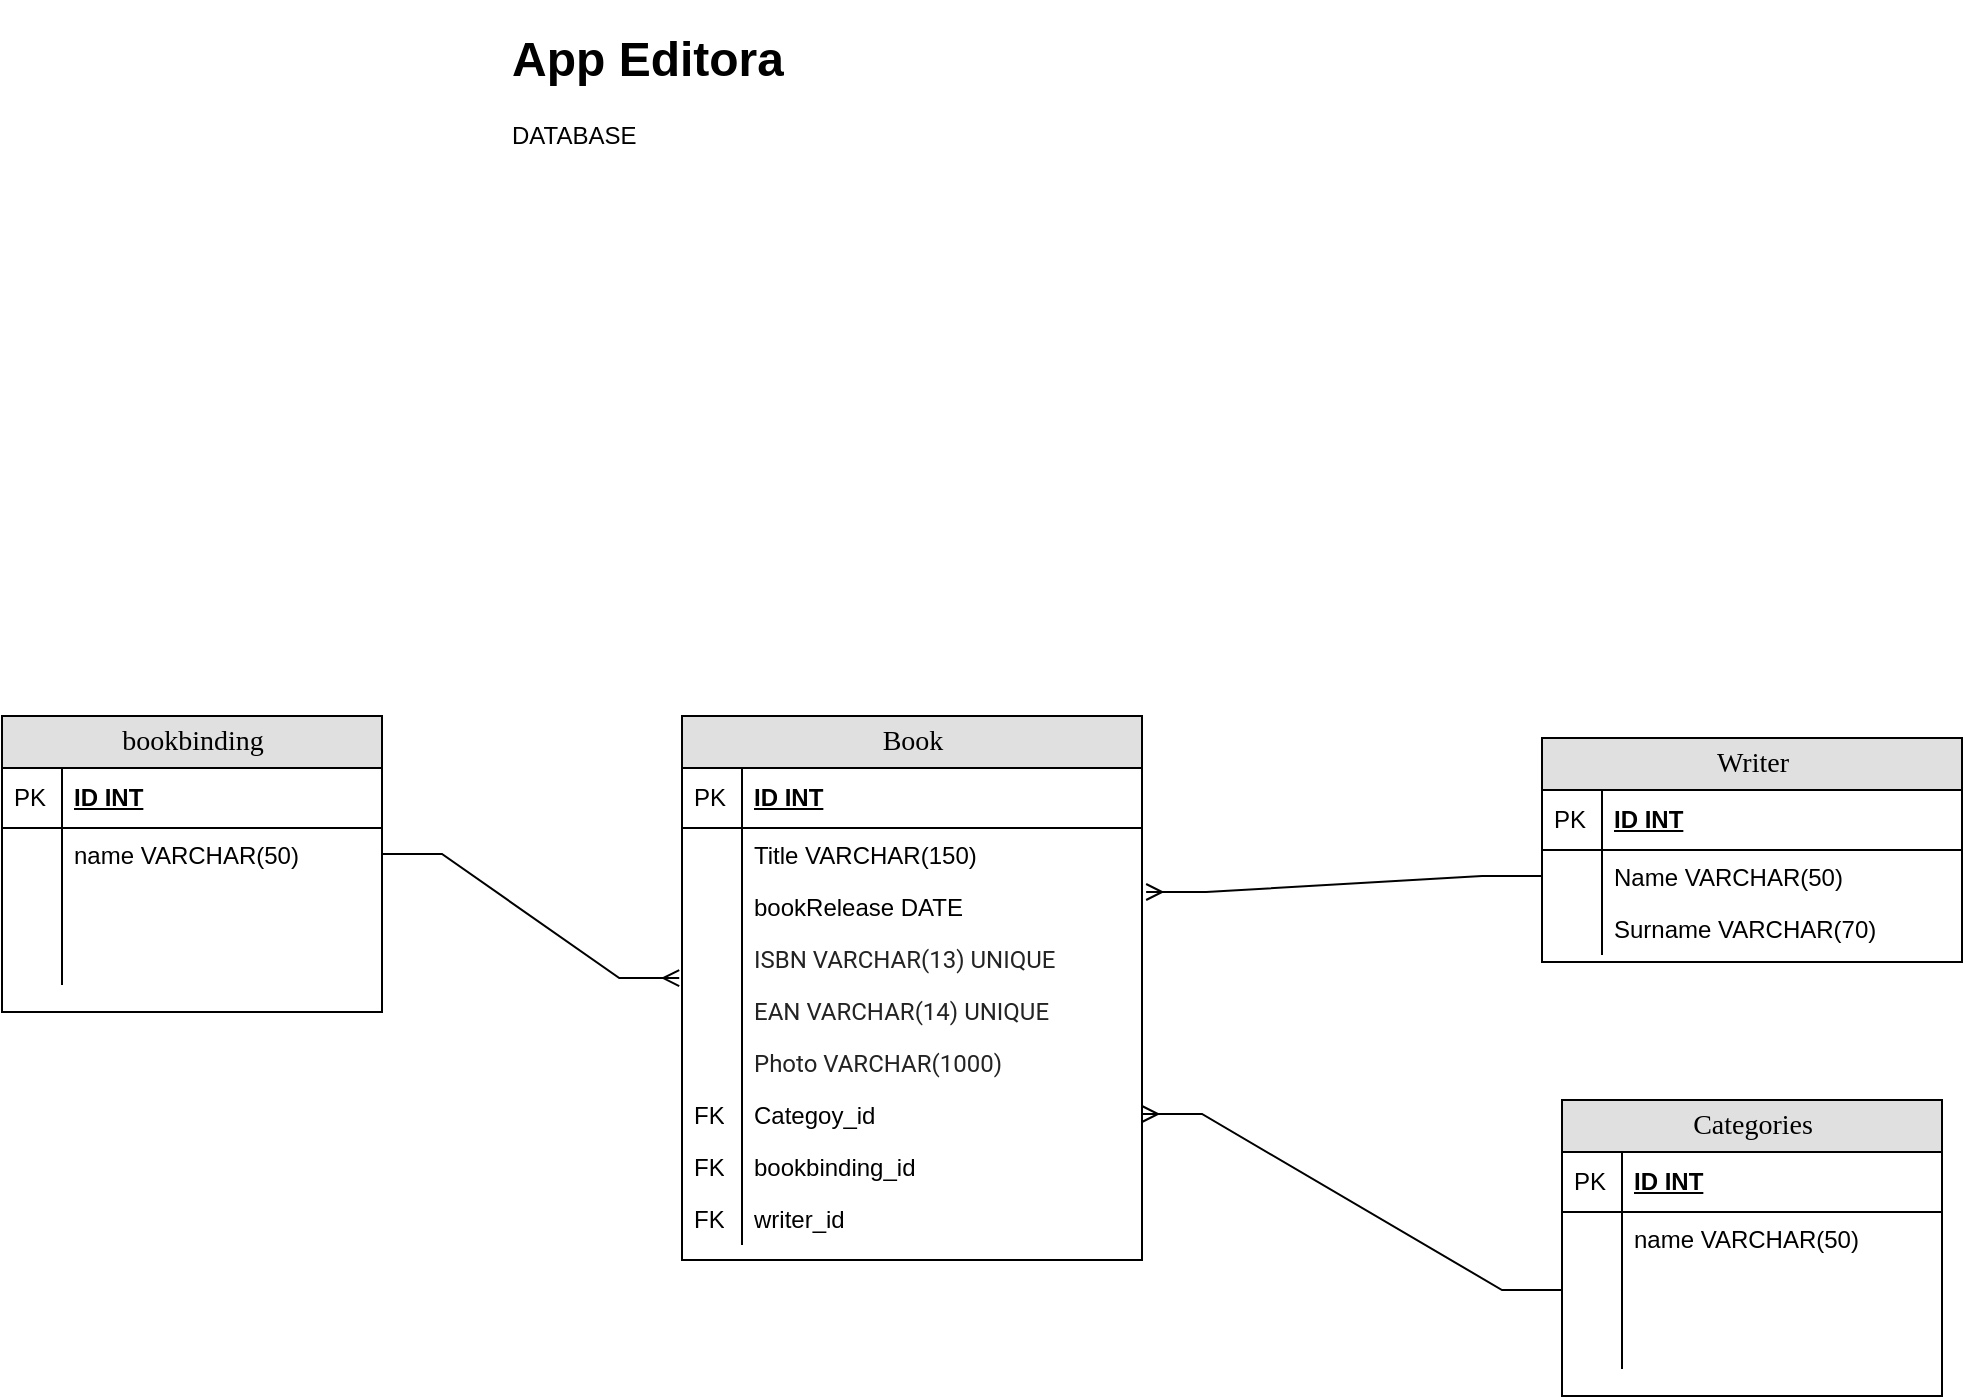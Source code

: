 <mxfile version="15.7.4" type="github">
  <diagram name="Page-1" id="e56a1550-8fbb-45ad-956c-1786394a9013">
    <mxGraphModel dx="2762" dy="800" grid="1" gridSize="10" guides="1" tooltips="1" connect="1" arrows="1" fold="1" page="1" pageScale="1" pageWidth="1100" pageHeight="850" background="none" math="0" shadow="0">
      <root>
        <mxCell id="0" />
        <mxCell id="1" parent="0" />
        <mxCell id="2e49270ec7c68f3f-8" value="Writer" style="swimlane;html=1;fontStyle=0;childLayout=stackLayout;horizontal=1;startSize=26;fillColor=#e0e0e0;horizontalStack=0;resizeParent=1;resizeLast=0;collapsible=1;marginBottom=0;swimlaneFillColor=#ffffff;align=center;rounded=0;shadow=0;comic=0;labelBackgroundColor=none;strokeWidth=1;fontFamily=Verdana;fontSize=14;swimlaneLine=1;" parent="1" vertex="1">
          <mxGeometry x="700" y="369" width="210" height="112" as="geometry" />
        </mxCell>
        <mxCell id="2e49270ec7c68f3f-9" value="ID INT" style="shape=partialRectangle;top=0;left=0;right=0;bottom=1;html=1;align=left;verticalAlign=middle;fillColor=none;spacingLeft=34;spacingRight=4;whiteSpace=wrap;overflow=hidden;rotatable=0;points=[[0,0.5],[1,0.5]];portConstraint=eastwest;dropTarget=0;fontStyle=5;" parent="2e49270ec7c68f3f-8" vertex="1">
          <mxGeometry y="26" width="210" height="30" as="geometry" />
        </mxCell>
        <mxCell id="2e49270ec7c68f3f-10" value="PK" style="shape=partialRectangle;top=0;left=0;bottom=0;html=1;fillColor=none;align=left;verticalAlign=middle;spacingLeft=4;spacingRight=4;whiteSpace=wrap;overflow=hidden;rotatable=0;points=[];portConstraint=eastwest;part=1;" parent="2e49270ec7c68f3f-9" vertex="1" connectable="0">
          <mxGeometry width="30" height="30" as="geometry" />
        </mxCell>
        <mxCell id="2e49270ec7c68f3f-11" value="Name VARCHAR(50)" style="shape=partialRectangle;top=0;left=0;right=0;bottom=0;html=1;align=left;verticalAlign=top;fillColor=none;spacingLeft=34;spacingRight=4;whiteSpace=wrap;overflow=hidden;rotatable=0;points=[[0,0.5],[1,0.5]];portConstraint=eastwest;dropTarget=0;" parent="2e49270ec7c68f3f-8" vertex="1">
          <mxGeometry y="56" width="210" height="26" as="geometry" />
        </mxCell>
        <mxCell id="2e49270ec7c68f3f-12" value="" style="shape=partialRectangle;top=0;left=0;bottom=0;html=1;fillColor=none;align=left;verticalAlign=top;spacingLeft=4;spacingRight=4;whiteSpace=wrap;overflow=hidden;rotatable=0;points=[];portConstraint=eastwest;part=1;" parent="2e49270ec7c68f3f-11" vertex="1" connectable="0">
          <mxGeometry width="30" height="26" as="geometry" />
        </mxCell>
        <mxCell id="2e49270ec7c68f3f-13" value="Surname VARCHAR(70)" style="shape=partialRectangle;top=0;left=0;right=0;bottom=0;html=1;align=left;verticalAlign=top;fillColor=none;spacingLeft=34;spacingRight=4;whiteSpace=wrap;overflow=hidden;rotatable=0;points=[[0,0.5],[1,0.5]];portConstraint=eastwest;dropTarget=0;" parent="2e49270ec7c68f3f-8" vertex="1">
          <mxGeometry y="82" width="210" height="26" as="geometry" />
        </mxCell>
        <mxCell id="2e49270ec7c68f3f-14" value="" style="shape=partialRectangle;top=0;left=0;bottom=0;html=1;fillColor=none;align=left;verticalAlign=top;spacingLeft=4;spacingRight=4;whiteSpace=wrap;overflow=hidden;rotatable=0;points=[];portConstraint=eastwest;part=1;" parent="2e49270ec7c68f3f-13" vertex="1" connectable="0">
          <mxGeometry width="30" height="26" as="geometry" />
        </mxCell>
        <mxCell id="2e49270ec7c68f3f-80" value="Book" style="swimlane;html=1;fontStyle=0;childLayout=stackLayout;horizontal=1;startSize=26;fillColor=#e0e0e0;horizontalStack=0;resizeParent=1;resizeLast=0;collapsible=1;marginBottom=0;swimlaneFillColor=#ffffff;align=center;rounded=0;shadow=0;comic=0;labelBackgroundColor=none;strokeWidth=1;fontFamily=Verdana;fontSize=14" parent="1" vertex="1">
          <mxGeometry x="270" y="358" width="230" height="272" as="geometry" />
        </mxCell>
        <mxCell id="2e49270ec7c68f3f-81" value="ID INT" style="shape=partialRectangle;top=0;left=0;right=0;bottom=1;html=1;align=left;verticalAlign=middle;fillColor=none;spacingLeft=34;spacingRight=4;whiteSpace=wrap;overflow=hidden;rotatable=0;points=[[0,0.5],[1,0.5]];portConstraint=eastwest;dropTarget=0;fontStyle=5;" parent="2e49270ec7c68f3f-80" vertex="1">
          <mxGeometry y="26" width="230" height="30" as="geometry" />
        </mxCell>
        <mxCell id="2e49270ec7c68f3f-82" value="PK" style="shape=partialRectangle;top=0;left=0;bottom=0;html=1;fillColor=none;align=left;verticalAlign=middle;spacingLeft=4;spacingRight=4;whiteSpace=wrap;overflow=hidden;rotatable=0;points=[];portConstraint=eastwest;part=1;" parent="2e49270ec7c68f3f-81" vertex="1" connectable="0">
          <mxGeometry width="30" height="30" as="geometry" />
        </mxCell>
        <mxCell id="2e49270ec7c68f3f-83" value="Title VARCHAR(150)&amp;nbsp;" style="shape=partialRectangle;top=0;left=0;right=0;bottom=0;html=1;align=left;verticalAlign=top;fillColor=none;spacingLeft=34;spacingRight=4;whiteSpace=wrap;overflow=hidden;rotatable=0;points=[[0,0.5],[1,0.5]];portConstraint=eastwest;dropTarget=0;" parent="2e49270ec7c68f3f-80" vertex="1">
          <mxGeometry y="56" width="230" height="26" as="geometry" />
        </mxCell>
        <mxCell id="2e49270ec7c68f3f-84" value="" style="shape=partialRectangle;top=0;left=0;bottom=0;html=1;fillColor=none;align=left;verticalAlign=top;spacingLeft=4;spacingRight=4;whiteSpace=wrap;overflow=hidden;rotatable=0;points=[];portConstraint=eastwest;part=1;" parent="2e49270ec7c68f3f-83" vertex="1" connectable="0">
          <mxGeometry width="30" height="26" as="geometry" />
        </mxCell>
        <mxCell id="2e49270ec7c68f3f-85" value="bookRelease DATE&amp;nbsp;" style="shape=partialRectangle;top=0;left=0;right=0;bottom=0;html=1;align=left;verticalAlign=top;fillColor=none;spacingLeft=34;spacingRight=4;whiteSpace=wrap;overflow=hidden;rotatable=0;points=[[0,0.5],[1,0.5]];portConstraint=eastwest;dropTarget=0;" parent="2e49270ec7c68f3f-80" vertex="1">
          <mxGeometry y="82" width="230" height="26" as="geometry" />
        </mxCell>
        <mxCell id="2e49270ec7c68f3f-86" value="" style="shape=partialRectangle;top=0;left=0;bottom=0;html=1;fillColor=none;align=left;verticalAlign=top;spacingLeft=4;spacingRight=4;whiteSpace=wrap;overflow=hidden;rotatable=0;points=[];portConstraint=eastwest;part=1;" parent="2e49270ec7c68f3f-85" vertex="1" connectable="0">
          <mxGeometry width="30" height="26" as="geometry" />
        </mxCell>
        <mxCell id="2e49270ec7c68f3f-87" value="&lt;span style=&quot;color: rgb(35 , 35 , 35) ; font-family: &amp;#34;roboto&amp;#34; , &amp;#34;arial&amp;#34; , &amp;#34;helvetica&amp;#34; , &amp;#34;tahoma&amp;#34; , sans-serif ; background-color: rgb(255 , 255 , 255)&quot;&gt;&lt;font style=&quot;font-size: 12px&quot;&gt;ISBN VARCHAR(13) UNIQUE&lt;/font&gt;&lt;/span&gt;" style="shape=partialRectangle;top=0;left=0;right=0;bottom=0;html=1;align=left;verticalAlign=top;fillColor=none;spacingLeft=34;spacingRight=4;whiteSpace=wrap;overflow=hidden;rotatable=0;points=[[0,0.5],[1,0.5]];portConstraint=eastwest;dropTarget=0;" parent="2e49270ec7c68f3f-80" vertex="1">
          <mxGeometry y="108" width="230" height="26" as="geometry" />
        </mxCell>
        <mxCell id="2e49270ec7c68f3f-88" value="" style="shape=partialRectangle;top=0;left=0;bottom=0;html=1;fillColor=none;align=left;verticalAlign=top;spacingLeft=4;spacingRight=4;whiteSpace=wrap;overflow=hidden;rotatable=0;points=[];portConstraint=eastwest;part=1;" parent="2e49270ec7c68f3f-87" vertex="1" connectable="0">
          <mxGeometry width="30" height="26" as="geometry" />
        </mxCell>
        <mxCell id="FaLOMFIJJjaE908YdFNE-4" value="&lt;font style=&quot;font-size: 12px&quot;&gt;&lt;span style=&quot;color: rgb(35 , 35 , 35) ; font-family: &amp;#34;roboto&amp;#34; , &amp;#34;arial&amp;#34; , &amp;#34;helvetica&amp;#34; , &amp;#34;tahoma&amp;#34; , sans-serif ; background-color: rgb(255 , 255 , 255)&quot;&gt;EAN&lt;/span&gt;&lt;span style=&quot;color: rgb(35 , 35 , 35) ; font-family: &amp;#34;roboto&amp;#34; , &amp;#34;arial&amp;#34; , &amp;#34;helvetica&amp;#34; , &amp;#34;tahoma&amp;#34; , sans-serif ; background-color: rgb(255 , 255 , 255)&quot;&gt;&lt;font&gt;&amp;nbsp;VARCHAR(14) UNIQUE&lt;/font&gt;&lt;/span&gt;&lt;/font&gt;" style="shape=partialRectangle;top=0;left=0;right=0;bottom=0;html=1;align=left;verticalAlign=top;fillColor=none;spacingLeft=34;spacingRight=4;whiteSpace=wrap;overflow=hidden;rotatable=0;points=[[0,0.5],[1,0.5]];portConstraint=eastwest;dropTarget=0;" parent="2e49270ec7c68f3f-80" vertex="1">
          <mxGeometry y="134" width="230" height="26" as="geometry" />
        </mxCell>
        <mxCell id="FaLOMFIJJjaE908YdFNE-5" value="" style="shape=partialRectangle;top=0;left=0;bottom=0;html=1;fillColor=none;align=left;verticalAlign=top;spacingLeft=4;spacingRight=4;whiteSpace=wrap;overflow=hidden;rotatable=0;points=[];portConstraint=eastwest;part=1;" parent="FaLOMFIJJjaE908YdFNE-4" vertex="1" connectable="0">
          <mxGeometry width="30" height="26" as="geometry" />
        </mxCell>
        <mxCell id="OXHDQMU1_pSAc3dsbfVX-1" value="&lt;font style=&quot;font-size: 12px&quot;&gt;&lt;span style=&quot;color: rgb(35 , 35 , 35) ; font-family: &amp;#34;roboto&amp;#34; , &amp;#34;arial&amp;#34; , &amp;#34;helvetica&amp;#34; , &amp;#34;tahoma&amp;#34; , sans-serif ; background-color: rgb(255 , 255 , 255)&quot;&gt;&lt;font&gt;Photo VARCHAR(1000)&lt;/font&gt;&lt;/span&gt;&lt;/font&gt;" style="shape=partialRectangle;top=0;left=0;right=0;bottom=0;html=1;align=left;verticalAlign=top;fillColor=none;spacingLeft=34;spacingRight=4;whiteSpace=wrap;overflow=hidden;rotatable=0;points=[[0,0.5],[1,0.5]];portConstraint=eastwest;dropTarget=0;" parent="2e49270ec7c68f3f-80" vertex="1">
          <mxGeometry y="160" width="230" height="26" as="geometry" />
        </mxCell>
        <mxCell id="OXHDQMU1_pSAc3dsbfVX-2" value="" style="shape=partialRectangle;top=0;left=0;bottom=0;html=1;fillColor=none;align=left;verticalAlign=top;spacingLeft=4;spacingRight=4;whiteSpace=wrap;overflow=hidden;rotatable=0;points=[];portConstraint=eastwest;part=1;" parent="OXHDQMU1_pSAc3dsbfVX-1" vertex="1" connectable="0">
          <mxGeometry width="30" height="26" as="geometry" />
        </mxCell>
        <mxCell id="DGixbvPnQqM_ORvgEk9V-3" value="Categoy_id" style="shape=partialRectangle;top=0;left=0;right=0;bottom=0;html=1;align=left;verticalAlign=top;fillColor=none;spacingLeft=34;spacingRight=4;whiteSpace=wrap;overflow=hidden;rotatable=0;points=[[0,0.5],[1,0.5]];portConstraint=eastwest;dropTarget=0;" parent="2e49270ec7c68f3f-80" vertex="1">
          <mxGeometry y="186" width="230" height="26" as="geometry" />
        </mxCell>
        <mxCell id="DGixbvPnQqM_ORvgEk9V-4" value="FK" style="shape=partialRectangle;top=0;left=0;bottom=0;html=1;fillColor=none;align=left;verticalAlign=top;spacingLeft=4;spacingRight=4;whiteSpace=wrap;overflow=hidden;rotatable=0;points=[];portConstraint=eastwest;part=1;" parent="DGixbvPnQqM_ORvgEk9V-3" vertex="1" connectable="0">
          <mxGeometry width="30" height="26" as="geometry" />
        </mxCell>
        <mxCell id="DGixbvPnQqM_ORvgEk9V-5" value="bookbinding_id" style="shape=partialRectangle;top=0;left=0;right=0;bottom=0;html=1;align=left;verticalAlign=top;fillColor=none;spacingLeft=34;spacingRight=4;whiteSpace=wrap;overflow=hidden;rotatable=0;points=[[0,0.5],[1,0.5]];portConstraint=eastwest;dropTarget=0;" parent="2e49270ec7c68f3f-80" vertex="1">
          <mxGeometry y="212" width="230" height="26" as="geometry" />
        </mxCell>
        <mxCell id="DGixbvPnQqM_ORvgEk9V-6" value="FK" style="shape=partialRectangle;top=0;left=0;bottom=0;html=1;fillColor=none;align=left;verticalAlign=top;spacingLeft=4;spacingRight=4;whiteSpace=wrap;overflow=hidden;rotatable=0;points=[];portConstraint=eastwest;part=1;" parent="DGixbvPnQqM_ORvgEk9V-5" vertex="1" connectable="0">
          <mxGeometry width="30" height="26" as="geometry" />
        </mxCell>
        <mxCell id="qJ-PCIRyK5sY9SrySwPr-3" value="writer_id" style="shape=partialRectangle;top=0;left=0;right=0;bottom=0;html=1;align=left;verticalAlign=top;fillColor=none;spacingLeft=34;spacingRight=4;whiteSpace=wrap;overflow=hidden;rotatable=0;points=[[0,0.5],[1,0.5]];portConstraint=eastwest;dropTarget=0;" parent="2e49270ec7c68f3f-80" vertex="1">
          <mxGeometry y="238" width="230" height="26" as="geometry" />
        </mxCell>
        <mxCell id="qJ-PCIRyK5sY9SrySwPr-4" value="FK" style="shape=partialRectangle;top=0;left=0;bottom=0;html=1;fillColor=none;align=left;verticalAlign=top;spacingLeft=4;spacingRight=4;whiteSpace=wrap;overflow=hidden;rotatable=0;points=[];portConstraint=eastwest;part=1;" parent="qJ-PCIRyK5sY9SrySwPr-3" vertex="1" connectable="0">
          <mxGeometry width="30" height="26" as="geometry" />
        </mxCell>
        <mxCell id="C3ZV9EmXTIMiQwZTSt---1" value="&lt;h1&gt;App Editora&lt;/h1&gt;&lt;p&gt;DATABASE&lt;/p&gt;" style="text;html=1;strokeColor=none;fillColor=none;spacing=5;spacingTop=-20;whiteSpace=wrap;overflow=hidden;rounded=0;" parent="1" vertex="1">
          <mxGeometry x="180" y="10" width="650" height="120" as="geometry" />
        </mxCell>
        <mxCell id="FaLOMFIJJjaE908YdFNE-6" value="bookbinding" style="swimlane;html=1;fontStyle=0;childLayout=stackLayout;horizontal=1;startSize=26;fillColor=#e0e0e0;horizontalStack=0;resizeParent=1;resizeLast=0;collapsible=1;marginBottom=0;swimlaneFillColor=#ffffff;align=center;rounded=0;shadow=0;comic=0;labelBackgroundColor=none;strokeWidth=1;fontFamily=Verdana;fontSize=14;swimlaneLine=1;" parent="1" vertex="1">
          <mxGeometry x="-70" y="358" width="190" height="148" as="geometry" />
        </mxCell>
        <mxCell id="FaLOMFIJJjaE908YdFNE-7" value="ID INT" style="shape=partialRectangle;top=0;left=0;right=0;bottom=1;html=1;align=left;verticalAlign=middle;fillColor=none;spacingLeft=34;spacingRight=4;whiteSpace=wrap;overflow=hidden;rotatable=0;points=[[0,0.5],[1,0.5]];portConstraint=eastwest;dropTarget=0;fontStyle=5;" parent="FaLOMFIJJjaE908YdFNE-6" vertex="1">
          <mxGeometry y="26" width="190" height="30" as="geometry" />
        </mxCell>
        <mxCell id="FaLOMFIJJjaE908YdFNE-8" value="PK" style="shape=partialRectangle;top=0;left=0;bottom=0;html=1;fillColor=none;align=left;verticalAlign=middle;spacingLeft=4;spacingRight=4;whiteSpace=wrap;overflow=hidden;rotatable=0;points=[];portConstraint=eastwest;part=1;" parent="FaLOMFIJJjaE908YdFNE-7" vertex="1" connectable="0">
          <mxGeometry width="30" height="30" as="geometry" />
        </mxCell>
        <mxCell id="FaLOMFIJJjaE908YdFNE-9" value="name VARCHAR(50)" style="shape=partialRectangle;top=0;left=0;right=0;bottom=0;html=1;align=left;verticalAlign=top;fillColor=none;spacingLeft=34;spacingRight=4;whiteSpace=wrap;overflow=hidden;rotatable=0;points=[[0,0.5],[1,0.5]];portConstraint=eastwest;dropTarget=0;" parent="FaLOMFIJJjaE908YdFNE-6" vertex="1">
          <mxGeometry y="56" width="190" height="26" as="geometry" />
        </mxCell>
        <mxCell id="FaLOMFIJJjaE908YdFNE-10" value="" style="shape=partialRectangle;top=0;left=0;bottom=0;html=1;fillColor=none;align=left;verticalAlign=top;spacingLeft=4;spacingRight=4;whiteSpace=wrap;overflow=hidden;rotatable=0;points=[];portConstraint=eastwest;part=1;" parent="FaLOMFIJJjaE908YdFNE-9" vertex="1" connectable="0">
          <mxGeometry width="30" height="26" as="geometry" />
        </mxCell>
        <mxCell id="FaLOMFIJJjaE908YdFNE-11" value="" style="shape=partialRectangle;top=0;left=0;right=0;bottom=0;html=1;align=left;verticalAlign=top;fillColor=none;spacingLeft=34;spacingRight=4;whiteSpace=wrap;overflow=hidden;rotatable=0;points=[[0,0.5],[1,0.5]];portConstraint=eastwest;dropTarget=0;" parent="FaLOMFIJJjaE908YdFNE-6" vertex="1">
          <mxGeometry y="82" width="190" height="26" as="geometry" />
        </mxCell>
        <mxCell id="FaLOMFIJJjaE908YdFNE-12" value="" style="shape=partialRectangle;top=0;left=0;bottom=0;html=1;fillColor=none;align=left;verticalAlign=top;spacingLeft=4;spacingRight=4;whiteSpace=wrap;overflow=hidden;rotatable=0;points=[];portConstraint=eastwest;part=1;" parent="FaLOMFIJJjaE908YdFNE-11" vertex="1" connectable="0">
          <mxGeometry width="30" height="26" as="geometry" />
        </mxCell>
        <mxCell id="FaLOMFIJJjaE908YdFNE-13" value="" style="shape=partialRectangle;top=0;left=0;right=0;bottom=0;html=1;align=left;verticalAlign=top;fillColor=none;spacingLeft=34;spacingRight=4;whiteSpace=wrap;overflow=hidden;rotatable=0;points=[[0,0.5],[1,0.5]];portConstraint=eastwest;dropTarget=0;" parent="FaLOMFIJJjaE908YdFNE-6" vertex="1">
          <mxGeometry y="108" width="190" height="26" as="geometry" />
        </mxCell>
        <mxCell id="FaLOMFIJJjaE908YdFNE-14" value="" style="shape=partialRectangle;top=0;left=0;bottom=0;html=1;fillColor=none;align=left;verticalAlign=top;spacingLeft=4;spacingRight=4;whiteSpace=wrap;overflow=hidden;rotatable=0;points=[];portConstraint=eastwest;part=1;" parent="FaLOMFIJJjaE908YdFNE-13" vertex="1" connectable="0">
          <mxGeometry width="30" height="26" as="geometry" />
        </mxCell>
        <mxCell id="FaLOMFIJJjaE908YdFNE-15" value="Categories" style="swimlane;html=1;fontStyle=0;childLayout=stackLayout;horizontal=1;startSize=26;fillColor=#e0e0e0;horizontalStack=0;resizeParent=1;resizeLast=0;collapsible=1;marginBottom=0;swimlaneFillColor=#ffffff;align=center;rounded=0;shadow=0;comic=0;labelBackgroundColor=none;strokeWidth=1;fontFamily=Verdana;fontSize=14;swimlaneLine=1;" parent="1" vertex="1">
          <mxGeometry x="710" y="550" width="190" height="148" as="geometry" />
        </mxCell>
        <mxCell id="FaLOMFIJJjaE908YdFNE-16" value="ID INT" style="shape=partialRectangle;top=0;left=0;right=0;bottom=1;html=1;align=left;verticalAlign=middle;fillColor=none;spacingLeft=34;spacingRight=4;whiteSpace=wrap;overflow=hidden;rotatable=0;points=[[0,0.5],[1,0.5]];portConstraint=eastwest;dropTarget=0;fontStyle=5;" parent="FaLOMFIJJjaE908YdFNE-15" vertex="1">
          <mxGeometry y="26" width="190" height="30" as="geometry" />
        </mxCell>
        <mxCell id="FaLOMFIJJjaE908YdFNE-17" value="PK" style="shape=partialRectangle;top=0;left=0;bottom=0;html=1;fillColor=none;align=left;verticalAlign=middle;spacingLeft=4;spacingRight=4;whiteSpace=wrap;overflow=hidden;rotatable=0;points=[];portConstraint=eastwest;part=1;" parent="FaLOMFIJJjaE908YdFNE-16" vertex="1" connectable="0">
          <mxGeometry width="30" height="30" as="geometry" />
        </mxCell>
        <mxCell id="FaLOMFIJJjaE908YdFNE-18" value="name VARCHAR(50)" style="shape=partialRectangle;top=0;left=0;right=0;bottom=0;html=1;align=left;verticalAlign=top;fillColor=none;spacingLeft=34;spacingRight=4;whiteSpace=wrap;overflow=hidden;rotatable=0;points=[[0,0.5],[1,0.5]];portConstraint=eastwest;dropTarget=0;" parent="FaLOMFIJJjaE908YdFNE-15" vertex="1">
          <mxGeometry y="56" width="190" height="26" as="geometry" />
        </mxCell>
        <mxCell id="FaLOMFIJJjaE908YdFNE-19" value="" style="shape=partialRectangle;top=0;left=0;bottom=0;html=1;fillColor=none;align=left;verticalAlign=top;spacingLeft=4;spacingRight=4;whiteSpace=wrap;overflow=hidden;rotatable=0;points=[];portConstraint=eastwest;part=1;" parent="FaLOMFIJJjaE908YdFNE-18" vertex="1" connectable="0">
          <mxGeometry width="30" height="26" as="geometry" />
        </mxCell>
        <mxCell id="FaLOMFIJJjaE908YdFNE-20" value="" style="shape=partialRectangle;top=0;left=0;right=0;bottom=0;html=1;align=left;verticalAlign=top;fillColor=none;spacingLeft=34;spacingRight=4;whiteSpace=wrap;overflow=hidden;rotatable=0;points=[[0,0.5],[1,0.5]];portConstraint=eastwest;dropTarget=0;" parent="FaLOMFIJJjaE908YdFNE-15" vertex="1">
          <mxGeometry y="82" width="190" height="26" as="geometry" />
        </mxCell>
        <mxCell id="FaLOMFIJJjaE908YdFNE-21" value="" style="shape=partialRectangle;top=0;left=0;bottom=0;html=1;fillColor=none;align=left;verticalAlign=top;spacingLeft=4;spacingRight=4;whiteSpace=wrap;overflow=hidden;rotatable=0;points=[];portConstraint=eastwest;part=1;" parent="FaLOMFIJJjaE908YdFNE-20" vertex="1" connectable="0">
          <mxGeometry width="30" height="26" as="geometry" />
        </mxCell>
        <mxCell id="FaLOMFIJJjaE908YdFNE-22" value="" style="shape=partialRectangle;top=0;left=0;right=0;bottom=0;html=1;align=left;verticalAlign=top;fillColor=none;spacingLeft=34;spacingRight=4;whiteSpace=wrap;overflow=hidden;rotatable=0;points=[[0,0.5],[1,0.5]];portConstraint=eastwest;dropTarget=0;" parent="FaLOMFIJJjaE908YdFNE-15" vertex="1">
          <mxGeometry y="108" width="190" height="26" as="geometry" />
        </mxCell>
        <mxCell id="FaLOMFIJJjaE908YdFNE-23" value="" style="shape=partialRectangle;top=0;left=0;bottom=0;html=1;fillColor=none;align=left;verticalAlign=top;spacingLeft=4;spacingRight=4;whiteSpace=wrap;overflow=hidden;rotatable=0;points=[];portConstraint=eastwest;part=1;" parent="FaLOMFIJJjaE908YdFNE-22" vertex="1" connectable="0">
          <mxGeometry width="30" height="26" as="geometry" />
        </mxCell>
        <mxCell id="FaLOMFIJJjaE908YdFNE-38" value="" style="edgeStyle=entityRelationEdgeStyle;fontSize=12;html=1;endArrow=ERmany;rounded=0;entryX=1.009;entryY=0.231;entryDx=0;entryDy=0;entryPerimeter=0;" parent="1" source="2e49270ec7c68f3f-11" target="2e49270ec7c68f3f-85" edge="1">
          <mxGeometry width="100" height="100" relative="1" as="geometry">
            <mxPoint x="500" y="670" as="sourcePoint" />
            <mxPoint x="770.96" y="414" as="targetPoint" />
          </mxGeometry>
        </mxCell>
        <mxCell id="FaLOMFIJJjaE908YdFNE-46" value="" style="edgeStyle=entityRelationEdgeStyle;fontSize=12;html=1;endArrow=ERmany;rounded=0;entryX=1;entryY=0.5;entryDx=0;entryDy=0;exitX=0;exitY=0.5;exitDx=0;exitDy=0;" parent="1" source="FaLOMFIJJjaE908YdFNE-20" target="DGixbvPnQqM_ORvgEk9V-3" edge="1">
          <mxGeometry width="100" height="100" relative="1" as="geometry">
            <mxPoint x="850" y="660" as="sourcePoint" />
            <mxPoint x="500" y="533" as="targetPoint" />
          </mxGeometry>
        </mxCell>
        <mxCell id="FaLOMFIJJjaE908YdFNE-48" value="" style="edgeStyle=entityRelationEdgeStyle;fontSize=12;html=1;endArrow=ERmany;rounded=0;entryX=-0.006;entryY=0.885;entryDx=0;entryDy=0;entryPerimeter=0;exitX=1;exitY=0.5;exitDx=0;exitDy=0;" parent="1" source="FaLOMFIJJjaE908YdFNE-9" target="2e49270ec7c68f3f-87" edge="1">
          <mxGeometry width="100" height="100" relative="1" as="geometry">
            <mxPoint x="500" y="570" as="sourcePoint" />
            <mxPoint x="240" y="429" as="targetPoint" />
          </mxGeometry>
        </mxCell>
      </root>
    </mxGraphModel>
  </diagram>
</mxfile>
